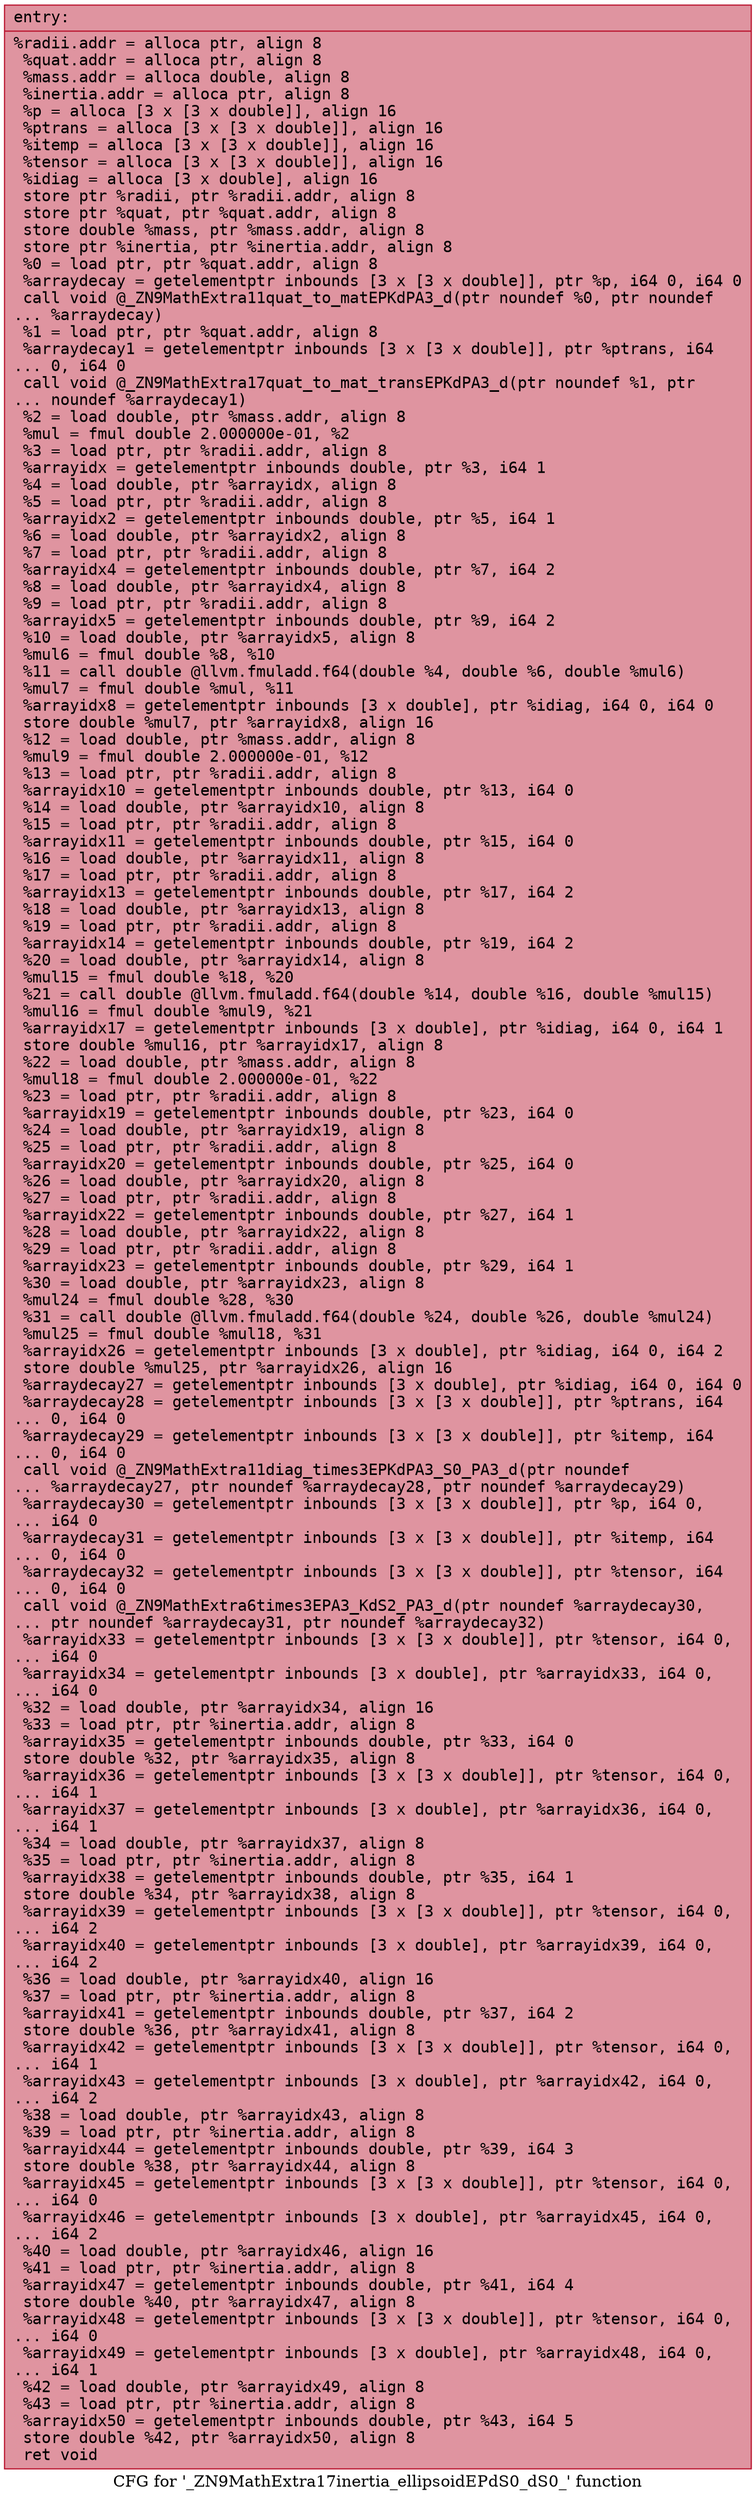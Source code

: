 digraph "CFG for '_ZN9MathExtra17inertia_ellipsoidEPdS0_dS0_' function" {
	label="CFG for '_ZN9MathExtra17inertia_ellipsoidEPdS0_dS0_' function";

	Node0x55837361e640 [shape=record,color="#b70d28ff", style=filled, fillcolor="#b70d2870" fontname="Courier",label="{entry:\l|  %radii.addr = alloca ptr, align 8\l  %quat.addr = alloca ptr, align 8\l  %mass.addr = alloca double, align 8\l  %inertia.addr = alloca ptr, align 8\l  %p = alloca [3 x [3 x double]], align 16\l  %ptrans = alloca [3 x [3 x double]], align 16\l  %itemp = alloca [3 x [3 x double]], align 16\l  %tensor = alloca [3 x [3 x double]], align 16\l  %idiag = alloca [3 x double], align 16\l  store ptr %radii, ptr %radii.addr, align 8\l  store ptr %quat, ptr %quat.addr, align 8\l  store double %mass, ptr %mass.addr, align 8\l  store ptr %inertia, ptr %inertia.addr, align 8\l  %0 = load ptr, ptr %quat.addr, align 8\l  %arraydecay = getelementptr inbounds [3 x [3 x double]], ptr %p, i64 0, i64 0\l  call void @_ZN9MathExtra11quat_to_matEPKdPA3_d(ptr noundef %0, ptr noundef\l... %arraydecay)\l  %1 = load ptr, ptr %quat.addr, align 8\l  %arraydecay1 = getelementptr inbounds [3 x [3 x double]], ptr %ptrans, i64\l... 0, i64 0\l  call void @_ZN9MathExtra17quat_to_mat_transEPKdPA3_d(ptr noundef %1, ptr\l... noundef %arraydecay1)\l  %2 = load double, ptr %mass.addr, align 8\l  %mul = fmul double 2.000000e-01, %2\l  %3 = load ptr, ptr %radii.addr, align 8\l  %arrayidx = getelementptr inbounds double, ptr %3, i64 1\l  %4 = load double, ptr %arrayidx, align 8\l  %5 = load ptr, ptr %radii.addr, align 8\l  %arrayidx2 = getelementptr inbounds double, ptr %5, i64 1\l  %6 = load double, ptr %arrayidx2, align 8\l  %7 = load ptr, ptr %radii.addr, align 8\l  %arrayidx4 = getelementptr inbounds double, ptr %7, i64 2\l  %8 = load double, ptr %arrayidx4, align 8\l  %9 = load ptr, ptr %radii.addr, align 8\l  %arrayidx5 = getelementptr inbounds double, ptr %9, i64 2\l  %10 = load double, ptr %arrayidx5, align 8\l  %mul6 = fmul double %8, %10\l  %11 = call double @llvm.fmuladd.f64(double %4, double %6, double %mul6)\l  %mul7 = fmul double %mul, %11\l  %arrayidx8 = getelementptr inbounds [3 x double], ptr %idiag, i64 0, i64 0\l  store double %mul7, ptr %arrayidx8, align 16\l  %12 = load double, ptr %mass.addr, align 8\l  %mul9 = fmul double 2.000000e-01, %12\l  %13 = load ptr, ptr %radii.addr, align 8\l  %arrayidx10 = getelementptr inbounds double, ptr %13, i64 0\l  %14 = load double, ptr %arrayidx10, align 8\l  %15 = load ptr, ptr %radii.addr, align 8\l  %arrayidx11 = getelementptr inbounds double, ptr %15, i64 0\l  %16 = load double, ptr %arrayidx11, align 8\l  %17 = load ptr, ptr %radii.addr, align 8\l  %arrayidx13 = getelementptr inbounds double, ptr %17, i64 2\l  %18 = load double, ptr %arrayidx13, align 8\l  %19 = load ptr, ptr %radii.addr, align 8\l  %arrayidx14 = getelementptr inbounds double, ptr %19, i64 2\l  %20 = load double, ptr %arrayidx14, align 8\l  %mul15 = fmul double %18, %20\l  %21 = call double @llvm.fmuladd.f64(double %14, double %16, double %mul15)\l  %mul16 = fmul double %mul9, %21\l  %arrayidx17 = getelementptr inbounds [3 x double], ptr %idiag, i64 0, i64 1\l  store double %mul16, ptr %arrayidx17, align 8\l  %22 = load double, ptr %mass.addr, align 8\l  %mul18 = fmul double 2.000000e-01, %22\l  %23 = load ptr, ptr %radii.addr, align 8\l  %arrayidx19 = getelementptr inbounds double, ptr %23, i64 0\l  %24 = load double, ptr %arrayidx19, align 8\l  %25 = load ptr, ptr %radii.addr, align 8\l  %arrayidx20 = getelementptr inbounds double, ptr %25, i64 0\l  %26 = load double, ptr %arrayidx20, align 8\l  %27 = load ptr, ptr %radii.addr, align 8\l  %arrayidx22 = getelementptr inbounds double, ptr %27, i64 1\l  %28 = load double, ptr %arrayidx22, align 8\l  %29 = load ptr, ptr %radii.addr, align 8\l  %arrayidx23 = getelementptr inbounds double, ptr %29, i64 1\l  %30 = load double, ptr %arrayidx23, align 8\l  %mul24 = fmul double %28, %30\l  %31 = call double @llvm.fmuladd.f64(double %24, double %26, double %mul24)\l  %mul25 = fmul double %mul18, %31\l  %arrayidx26 = getelementptr inbounds [3 x double], ptr %idiag, i64 0, i64 2\l  store double %mul25, ptr %arrayidx26, align 16\l  %arraydecay27 = getelementptr inbounds [3 x double], ptr %idiag, i64 0, i64 0\l  %arraydecay28 = getelementptr inbounds [3 x [3 x double]], ptr %ptrans, i64\l... 0, i64 0\l  %arraydecay29 = getelementptr inbounds [3 x [3 x double]], ptr %itemp, i64\l... 0, i64 0\l  call void @_ZN9MathExtra11diag_times3EPKdPA3_S0_PA3_d(ptr noundef\l... %arraydecay27, ptr noundef %arraydecay28, ptr noundef %arraydecay29)\l  %arraydecay30 = getelementptr inbounds [3 x [3 x double]], ptr %p, i64 0,\l... i64 0\l  %arraydecay31 = getelementptr inbounds [3 x [3 x double]], ptr %itemp, i64\l... 0, i64 0\l  %arraydecay32 = getelementptr inbounds [3 x [3 x double]], ptr %tensor, i64\l... 0, i64 0\l  call void @_ZN9MathExtra6times3EPA3_KdS2_PA3_d(ptr noundef %arraydecay30,\l... ptr noundef %arraydecay31, ptr noundef %arraydecay32)\l  %arrayidx33 = getelementptr inbounds [3 x [3 x double]], ptr %tensor, i64 0,\l... i64 0\l  %arrayidx34 = getelementptr inbounds [3 x double], ptr %arrayidx33, i64 0,\l... i64 0\l  %32 = load double, ptr %arrayidx34, align 16\l  %33 = load ptr, ptr %inertia.addr, align 8\l  %arrayidx35 = getelementptr inbounds double, ptr %33, i64 0\l  store double %32, ptr %arrayidx35, align 8\l  %arrayidx36 = getelementptr inbounds [3 x [3 x double]], ptr %tensor, i64 0,\l... i64 1\l  %arrayidx37 = getelementptr inbounds [3 x double], ptr %arrayidx36, i64 0,\l... i64 1\l  %34 = load double, ptr %arrayidx37, align 8\l  %35 = load ptr, ptr %inertia.addr, align 8\l  %arrayidx38 = getelementptr inbounds double, ptr %35, i64 1\l  store double %34, ptr %arrayidx38, align 8\l  %arrayidx39 = getelementptr inbounds [3 x [3 x double]], ptr %tensor, i64 0,\l... i64 2\l  %arrayidx40 = getelementptr inbounds [3 x double], ptr %arrayidx39, i64 0,\l... i64 2\l  %36 = load double, ptr %arrayidx40, align 16\l  %37 = load ptr, ptr %inertia.addr, align 8\l  %arrayidx41 = getelementptr inbounds double, ptr %37, i64 2\l  store double %36, ptr %arrayidx41, align 8\l  %arrayidx42 = getelementptr inbounds [3 x [3 x double]], ptr %tensor, i64 0,\l... i64 1\l  %arrayidx43 = getelementptr inbounds [3 x double], ptr %arrayidx42, i64 0,\l... i64 2\l  %38 = load double, ptr %arrayidx43, align 8\l  %39 = load ptr, ptr %inertia.addr, align 8\l  %arrayidx44 = getelementptr inbounds double, ptr %39, i64 3\l  store double %38, ptr %arrayidx44, align 8\l  %arrayidx45 = getelementptr inbounds [3 x [3 x double]], ptr %tensor, i64 0,\l... i64 0\l  %arrayidx46 = getelementptr inbounds [3 x double], ptr %arrayidx45, i64 0,\l... i64 2\l  %40 = load double, ptr %arrayidx46, align 16\l  %41 = load ptr, ptr %inertia.addr, align 8\l  %arrayidx47 = getelementptr inbounds double, ptr %41, i64 4\l  store double %40, ptr %arrayidx47, align 8\l  %arrayidx48 = getelementptr inbounds [3 x [3 x double]], ptr %tensor, i64 0,\l... i64 0\l  %arrayidx49 = getelementptr inbounds [3 x double], ptr %arrayidx48, i64 0,\l... i64 1\l  %42 = load double, ptr %arrayidx49, align 8\l  %43 = load ptr, ptr %inertia.addr, align 8\l  %arrayidx50 = getelementptr inbounds double, ptr %43, i64 5\l  store double %42, ptr %arrayidx50, align 8\l  ret void\l}"];
}
